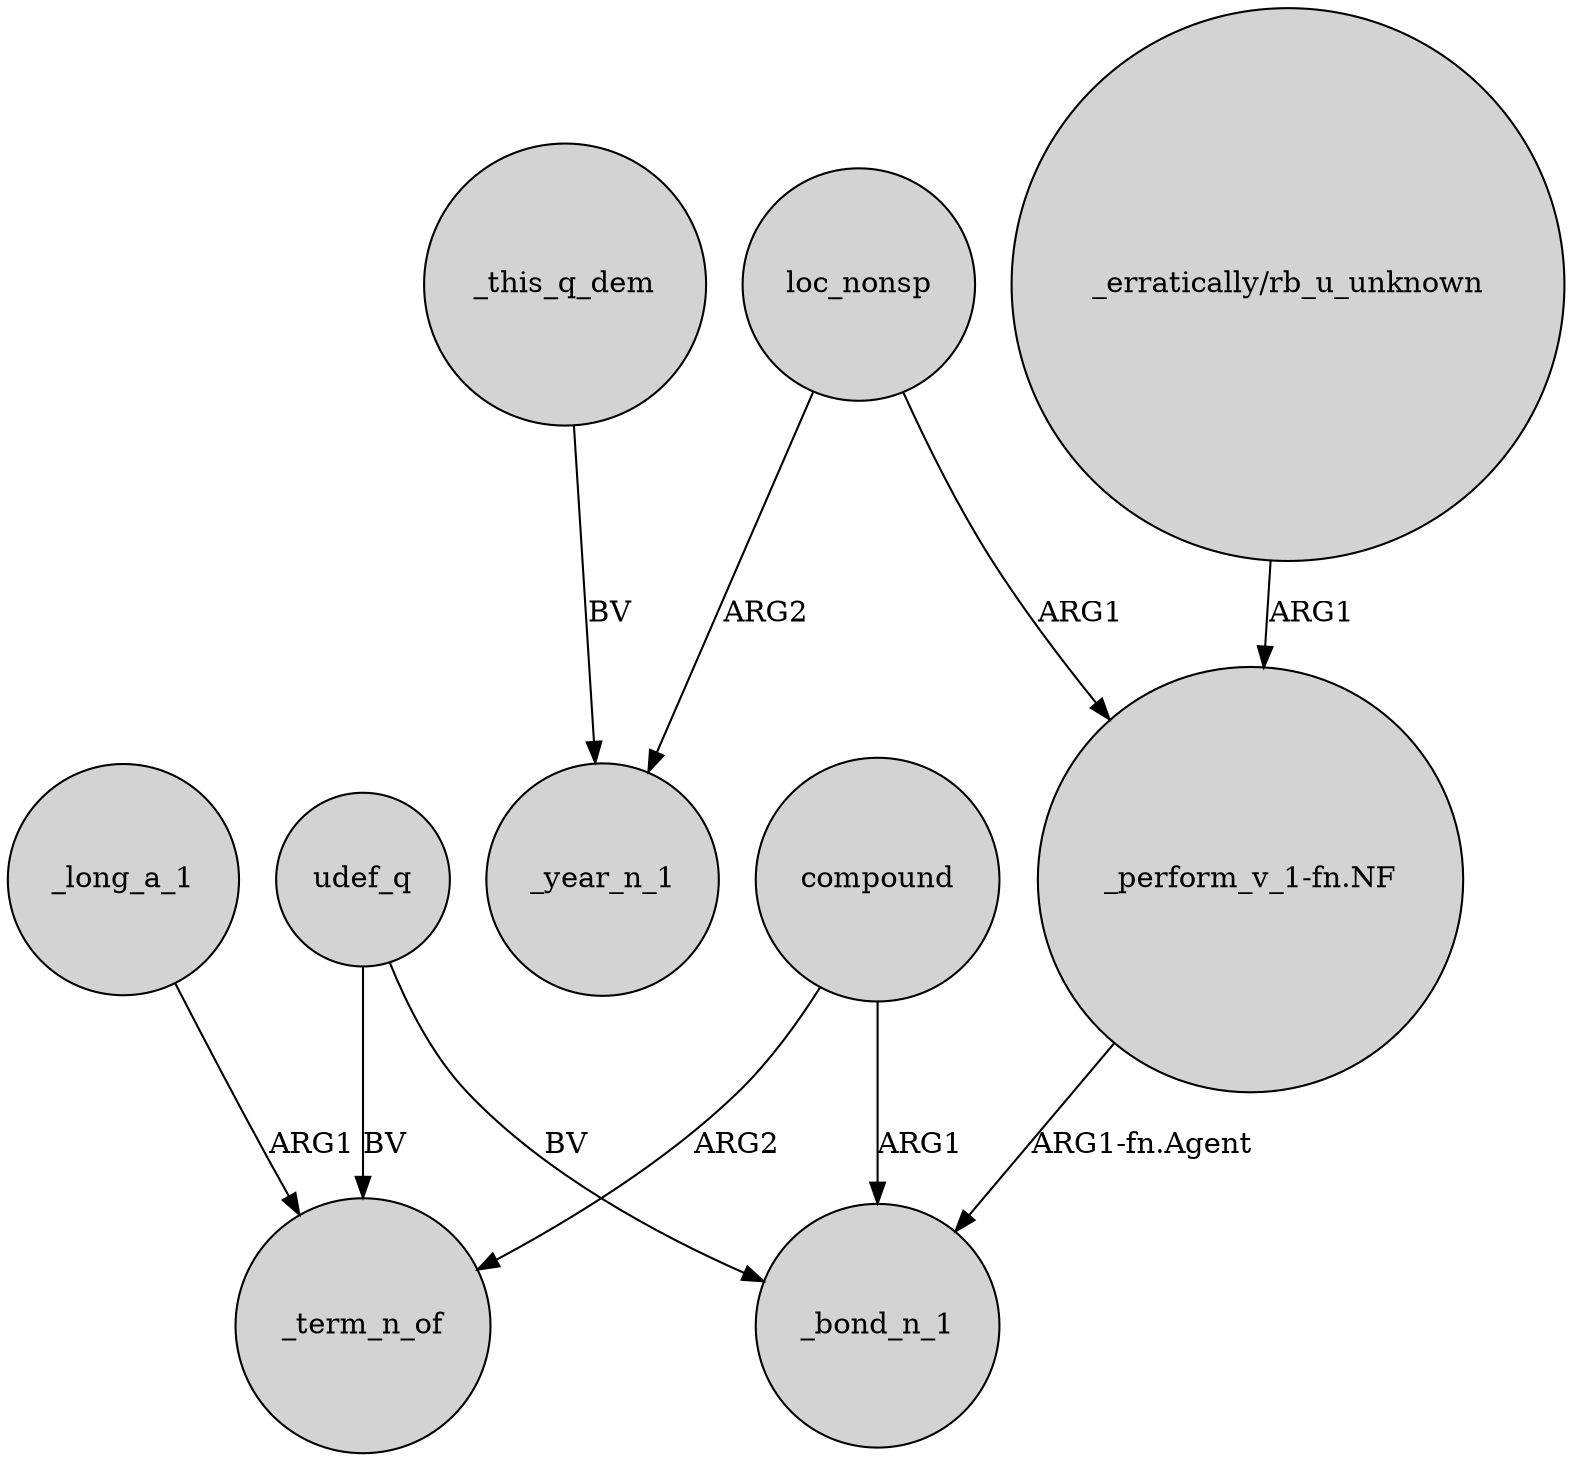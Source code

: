 digraph {
	node [shape=circle style=filled]
	udef_q -> _bond_n_1 [label=BV]
	compound -> _term_n_of [label=ARG2]
	udef_q -> _term_n_of [label=BV]
	loc_nonsp -> _year_n_1 [label=ARG2]
	"_perform_v_1-fn.NF" -> _bond_n_1 [label="ARG1-fn.Agent"]
	_long_a_1 -> _term_n_of [label=ARG1]
	"_erratically/rb_u_unknown" -> "_perform_v_1-fn.NF" [label=ARG1]
	loc_nonsp -> "_perform_v_1-fn.NF" [label=ARG1]
	compound -> _bond_n_1 [label=ARG1]
	_this_q_dem -> _year_n_1 [label=BV]
}

